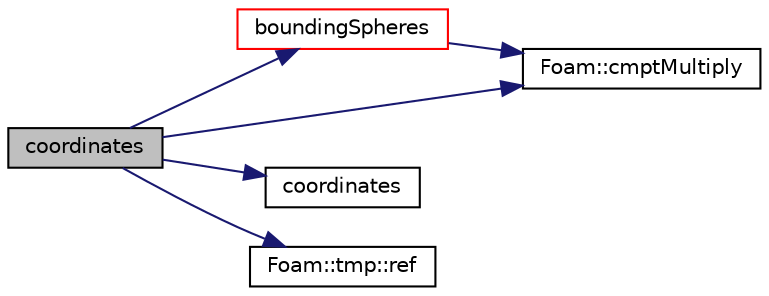 digraph "coordinates"
{
  bgcolor="transparent";
  edge [fontname="Helvetica",fontsize="10",labelfontname="Helvetica",labelfontsize="10"];
  node [fontname="Helvetica",fontsize="10",shape=record];
  rankdir="LR";
  Node356 [label="coordinates",height=0.2,width=0.4,color="black", fillcolor="grey75", style="filled", fontcolor="black"];
  Node356 -> Node357 [color="midnightblue",fontsize="10",style="solid",fontname="Helvetica"];
  Node357 [label="boundingSpheres",height=0.2,width=0.4,color="red",URL="$a26377.html#a4f9baf018af105a4cd6d9c008d4d04ec",tooltip="Get bounding spheres (centre and radius squared), one per element. "];
  Node357 -> Node361 [color="midnightblue",fontsize="10",style="solid",fontname="Helvetica"];
  Node361 [label="Foam::cmptMultiply",height=0.2,width=0.4,color="black",URL="$a21851.html#aa9d8965aaebcf396a2acfeed4942976b"];
  Node356 -> Node361 [color="midnightblue",fontsize="10",style="solid",fontname="Helvetica"];
  Node356 -> Node362 [color="midnightblue",fontsize="10",style="solid",fontname="Helvetica"];
  Node362 [label="coordinates",height=0.2,width=0.4,color="black",URL="$a20492.html#a5093c14ad288c80fcbaf359a35adcd4a"];
  Node356 -> Node363 [color="midnightblue",fontsize="10",style="solid",fontname="Helvetica"];
  Node363 [label="Foam::tmp::ref",height=0.2,width=0.4,color="black",URL="$a27077.html#aeaf81e641282874cef07f5b808efc83b",tooltip="Return non-const reference or generate a fatal error. "];
}
